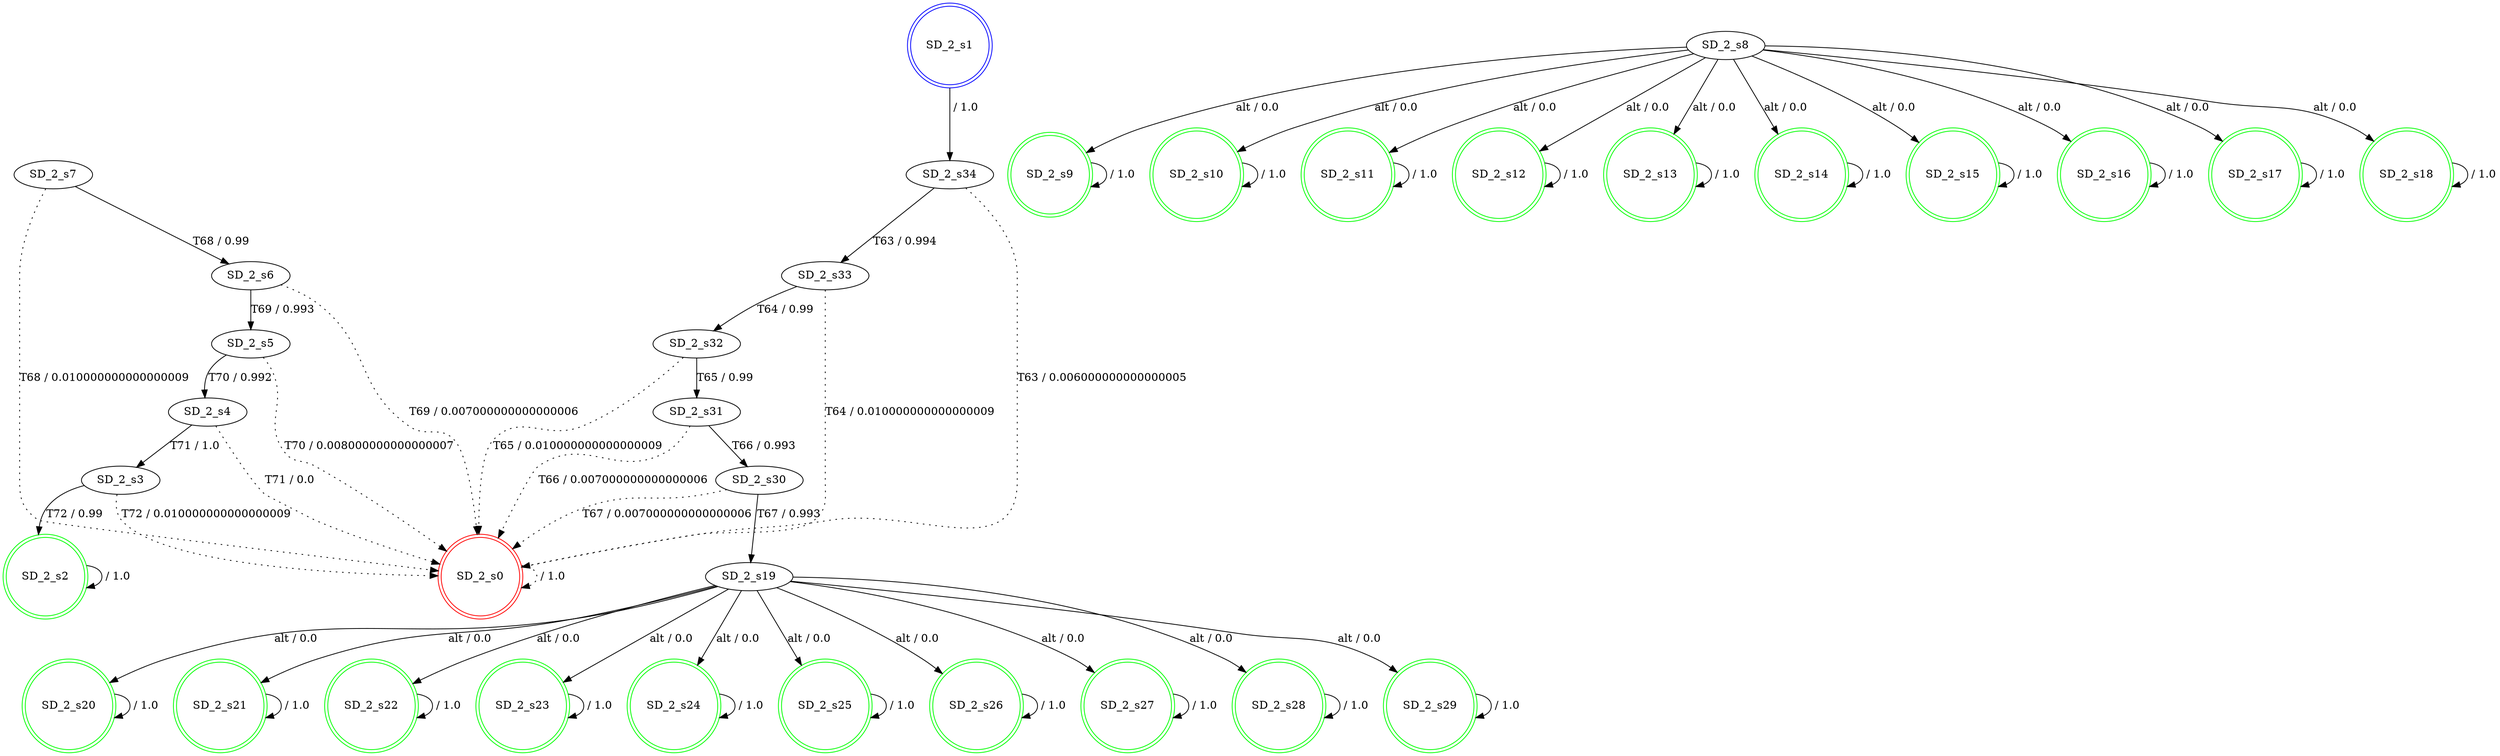 digraph graphname {
SD_2_s0 [label="SD_2_s0",color=red,shape=doublecircle ];
SD_2_s1 [label="SD_2_s1",color=blue,shape=doublecircle ];
SD_2_s2 [label="SD_2_s2",color=green,shape=doublecircle ];
SD_2_s3 [label="SD_2_s3" ];
SD_2_s4 [label="SD_2_s4" ];
SD_2_s5 [label="SD_2_s5" ];
SD_2_s6 [label="SD_2_s6" ];
SD_2_s7 [label="SD_2_s7" ];
SD_2_s8 [label="SD_2_s8" ];
SD_2_s9 [label="SD_2_s9",color=green,shape=doublecircle ];
SD_2_s10 [label="SD_2_s10",color=green,shape=doublecircle ];
SD_2_s11 [label="SD_2_s11",color=green,shape=doublecircle ];
SD_2_s12 [label="SD_2_s12",color=green,shape=doublecircle ];
SD_2_s13 [label="SD_2_s13",color=green,shape=doublecircle ];
SD_2_s14 [label="SD_2_s14",color=green,shape=doublecircle ];
SD_2_s15 [label="SD_2_s15",color=green,shape=doublecircle ];
SD_2_s16 [label="SD_2_s16",color=green,shape=doublecircle ];
SD_2_s17 [label="SD_2_s17",color=green,shape=doublecircle ];
SD_2_s18 [label="SD_2_s18",color=green,shape=doublecircle ];
SD_2_s19 [label="SD_2_s19" ];
SD_2_s20 [label="SD_2_s20",color=green,shape=doublecircle ];
SD_2_s21 [label="SD_2_s21",color=green,shape=doublecircle ];
SD_2_s22 [label="SD_2_s22",color=green,shape=doublecircle ];
SD_2_s23 [label="SD_2_s23",color=green,shape=doublecircle ];
SD_2_s24 [label="SD_2_s24",color=green,shape=doublecircle ];
SD_2_s25 [label="SD_2_s25",color=green,shape=doublecircle ];
SD_2_s26 [label="SD_2_s26",color=green,shape=doublecircle ];
SD_2_s27 [label="SD_2_s27",color=green,shape=doublecircle ];
SD_2_s28 [label="SD_2_s28",color=green,shape=doublecircle ];
SD_2_s29 [label="SD_2_s29",color=green,shape=doublecircle ];
SD_2_s30 [label="SD_2_s30" ];
SD_2_s31 [label="SD_2_s31" ];
SD_2_s32 [label="SD_2_s32" ];
SD_2_s33 [label="SD_2_s33" ];
SD_2_s34 [label="SD_2_s34" ];
SD_2_s0 -> SD_2_s0 [label=" / 1.0", style=dotted];
SD_2_s1 -> SD_2_s34 [label=" / 1.0"];
SD_2_s2 -> SD_2_s2 [label=" / 1.0"];
SD_2_s3 -> SD_2_s2 [label="T72 / 0.99"];
SD_2_s3 -> SD_2_s0 [label="T72 / 0.010000000000000009", style=dotted];
SD_2_s4 -> SD_2_s3 [label="T71 / 1.0"];
SD_2_s4 -> SD_2_s0 [label="T71 / 0.0", style=dotted];
SD_2_s5 -> SD_2_s4 [label="T70 / 0.992"];
SD_2_s5 -> SD_2_s0 [label="T70 / 0.008000000000000007", style=dotted];
SD_2_s6 -> SD_2_s5 [label="T69 / 0.993"];
SD_2_s6 -> SD_2_s0 [label="T69 / 0.007000000000000006", style=dotted];
SD_2_s7 -> SD_2_s6 [label="T68 / 0.99"];
SD_2_s7 -> SD_2_s0 [label="T68 / 0.010000000000000009", style=dotted];
SD_2_s8 -> SD_2_s9 [label="alt / 0.0"];
SD_2_s8 -> SD_2_s10 [label="alt / 0.0"];
SD_2_s8 -> SD_2_s11 [label="alt / 0.0"];
SD_2_s8 -> SD_2_s12 [label="alt / 0.0"];
SD_2_s8 -> SD_2_s13 [label="alt / 0.0"];
SD_2_s8 -> SD_2_s14 [label="alt / 0.0"];
SD_2_s8 -> SD_2_s15 [label="alt / 0.0"];
SD_2_s8 -> SD_2_s16 [label="alt / 0.0"];
SD_2_s8 -> SD_2_s17 [label="alt / 0.0"];
SD_2_s8 -> SD_2_s18 [label="alt / 0.0"];
SD_2_s9 -> SD_2_s9 [label=" / 1.0"];
SD_2_s10 -> SD_2_s10 [label=" / 1.0"];
SD_2_s11 -> SD_2_s11 [label=" / 1.0"];
SD_2_s12 -> SD_2_s12 [label=" / 1.0"];
SD_2_s13 -> SD_2_s13 [label=" / 1.0"];
SD_2_s14 -> SD_2_s14 [label=" / 1.0"];
SD_2_s15 -> SD_2_s15 [label=" / 1.0"];
SD_2_s16 -> SD_2_s16 [label=" / 1.0"];
SD_2_s17 -> SD_2_s17 [label=" / 1.0"];
SD_2_s18 -> SD_2_s18 [label=" / 1.0"];
SD_2_s19 -> SD_2_s20 [label="alt / 0.0"];
SD_2_s19 -> SD_2_s21 [label="alt / 0.0"];
SD_2_s19 -> SD_2_s22 [label="alt / 0.0"];
SD_2_s19 -> SD_2_s23 [label="alt / 0.0"];
SD_2_s19 -> SD_2_s24 [label="alt / 0.0"];
SD_2_s19 -> SD_2_s25 [label="alt / 0.0"];
SD_2_s19 -> SD_2_s26 [label="alt / 0.0"];
SD_2_s19 -> SD_2_s27 [label="alt / 0.0"];
SD_2_s19 -> SD_2_s28 [label="alt / 0.0"];
SD_2_s19 -> SD_2_s29 [label="alt / 0.0"];
SD_2_s20 -> SD_2_s20 [label=" / 1.0"];
SD_2_s21 -> SD_2_s21 [label=" / 1.0"];
SD_2_s22 -> SD_2_s22 [label=" / 1.0"];
SD_2_s23 -> SD_2_s23 [label=" / 1.0"];
SD_2_s24 -> SD_2_s24 [label=" / 1.0"];
SD_2_s25 -> SD_2_s25 [label=" / 1.0"];
SD_2_s26 -> SD_2_s26 [label=" / 1.0"];
SD_2_s27 -> SD_2_s27 [label=" / 1.0"];
SD_2_s28 -> SD_2_s28 [label=" / 1.0"];
SD_2_s29 -> SD_2_s29 [label=" / 1.0"];
SD_2_s30 -> SD_2_s19 [label="T67 / 0.993"];
SD_2_s30 -> SD_2_s0 [label="T67 / 0.007000000000000006", style=dotted];
SD_2_s31 -> SD_2_s30 [label="T66 / 0.993"];
SD_2_s31 -> SD_2_s0 [label="T66 / 0.007000000000000006", style=dotted];
SD_2_s32 -> SD_2_s31 [label="T65 / 0.99"];
SD_2_s32 -> SD_2_s0 [label="T65 / 0.010000000000000009", style=dotted];
SD_2_s33 -> SD_2_s32 [label="T64 / 0.99"];
SD_2_s33 -> SD_2_s0 [label="T64 / 0.010000000000000009", style=dotted];
SD_2_s34 -> SD_2_s33 [label="T63 / 0.994"];
SD_2_s34 -> SD_2_s0 [label="T63 / 0.006000000000000005", style=dotted];
}